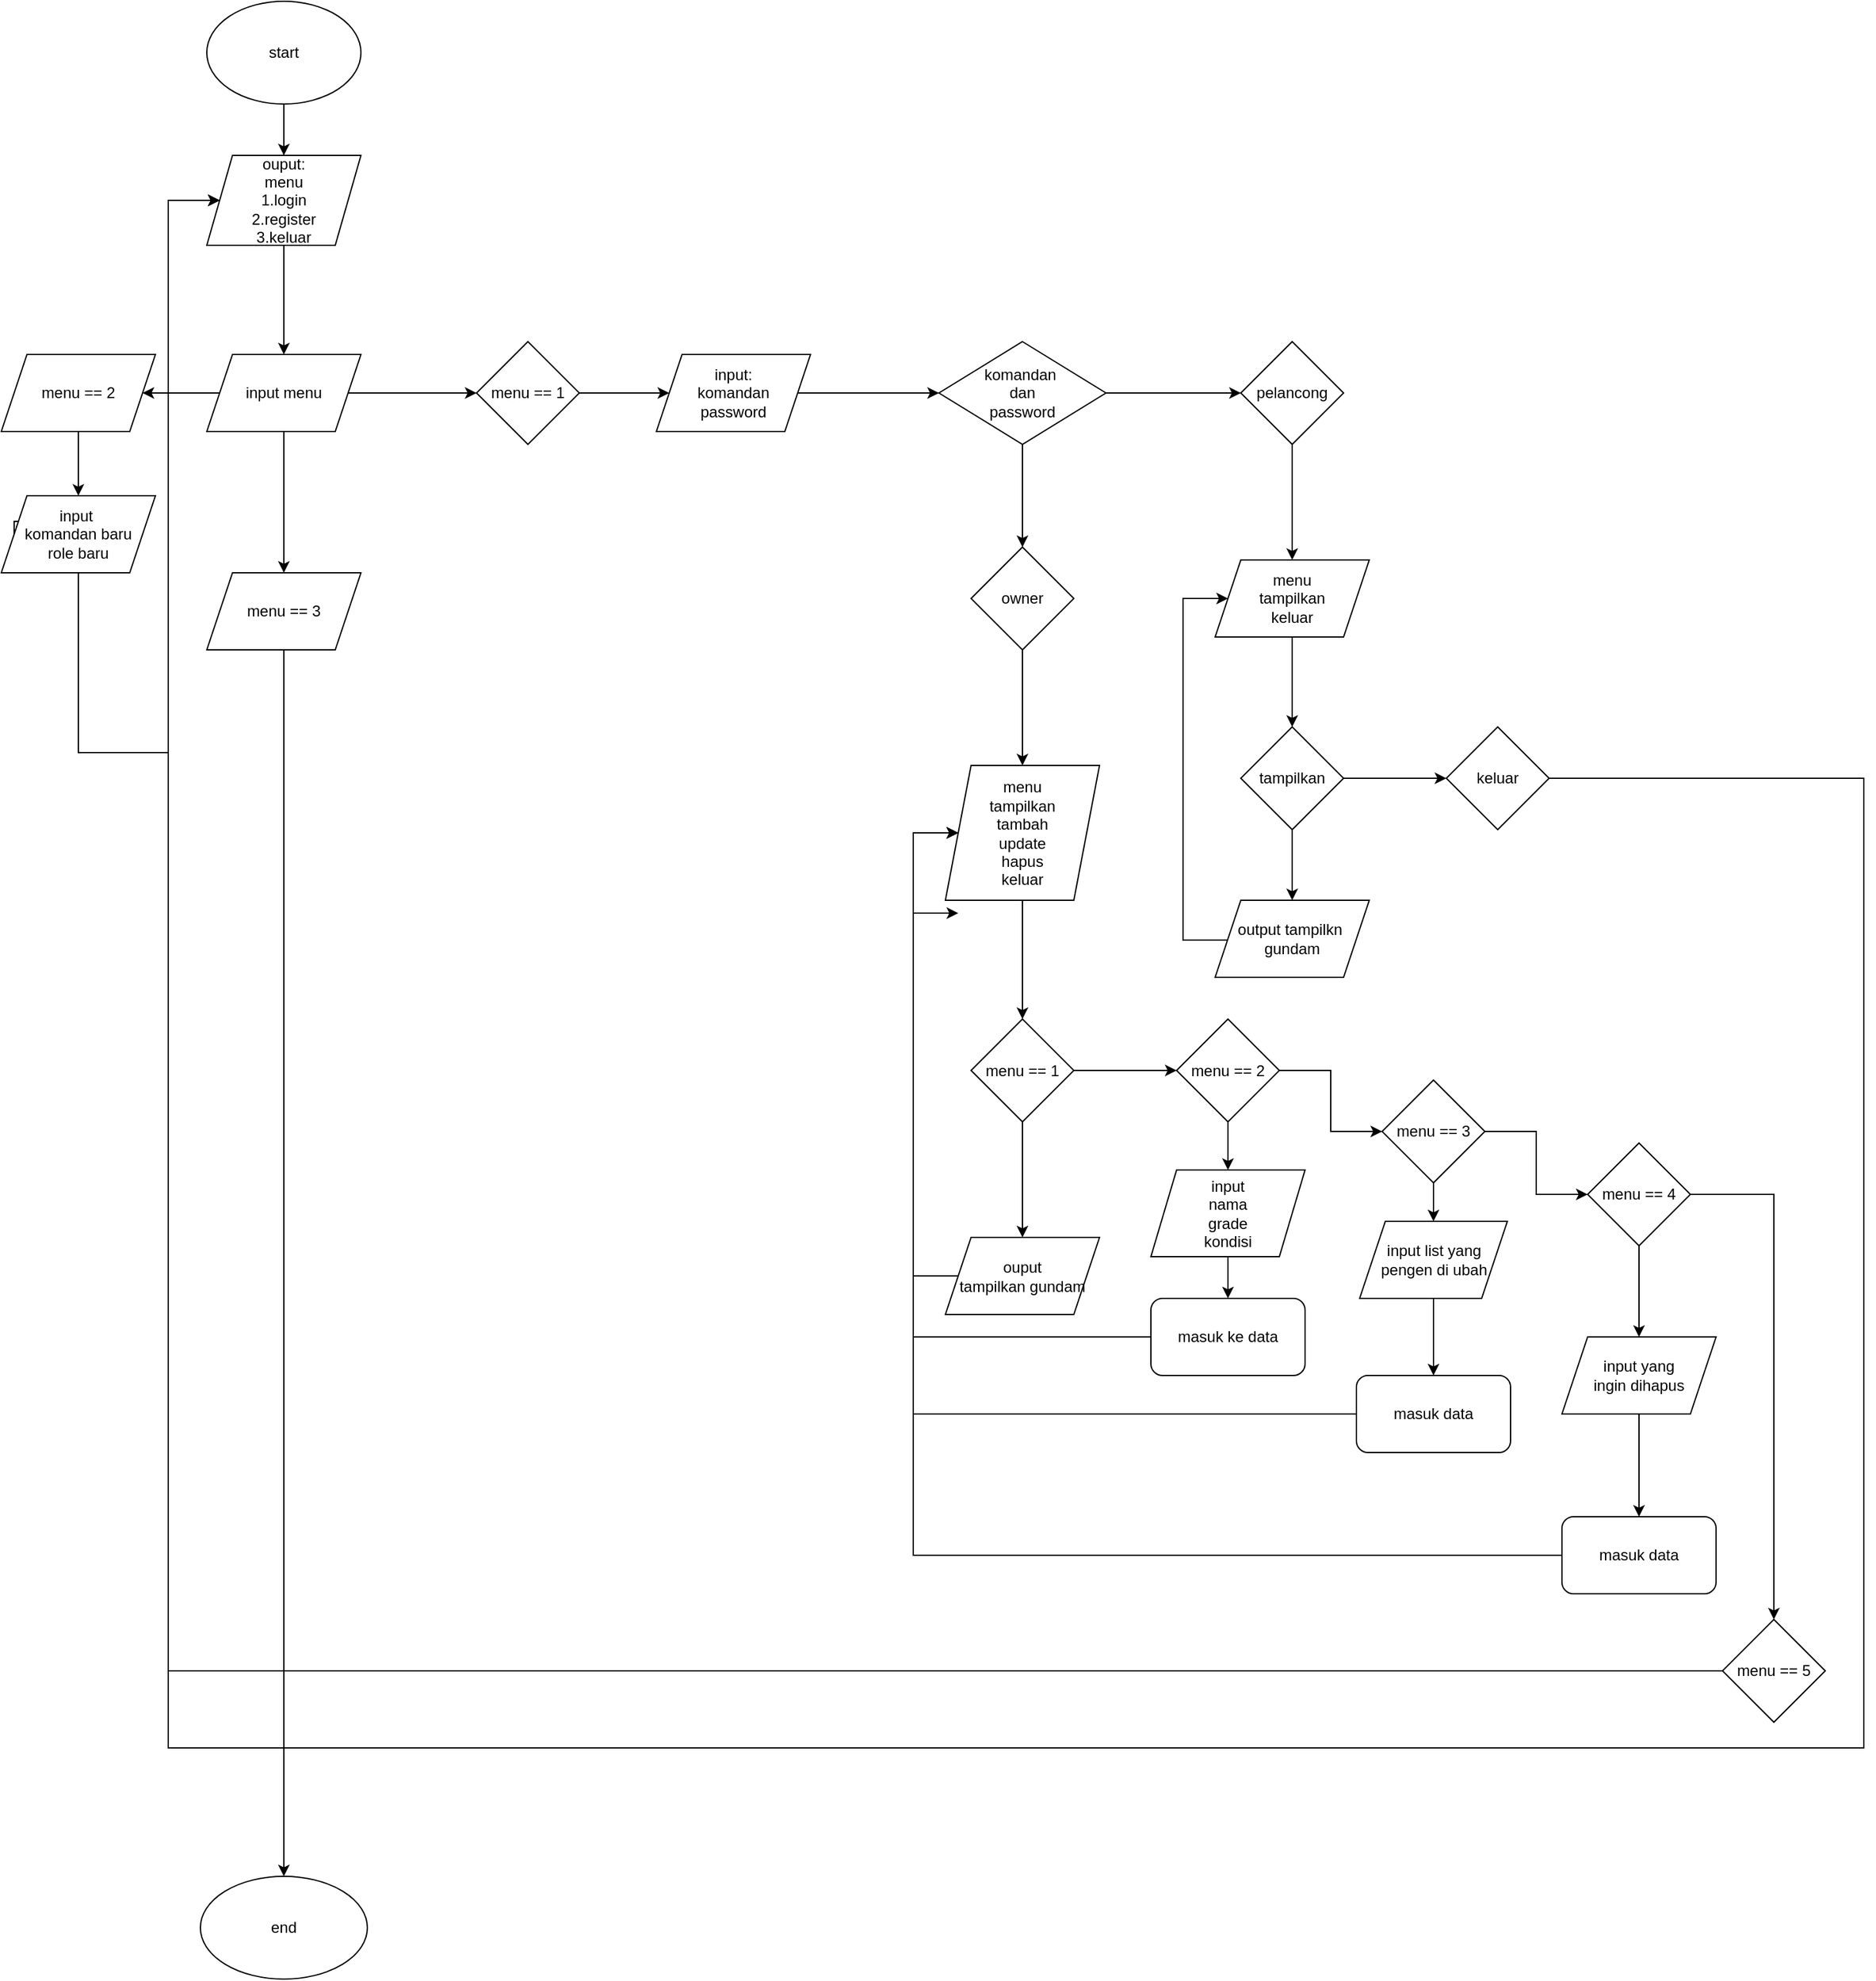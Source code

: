<mxfile version="24.7.17">
  <diagram name="Halaman-1" id="py47yb5K1ctV8LFWKMoF">
    <mxGraphModel dx="1985" dy="1469" grid="1" gridSize="10" guides="1" tooltips="1" connect="1" arrows="1" fold="1" page="1" pageScale="1" pageWidth="827" pageHeight="1169" math="0" shadow="0">
      <root>
        <mxCell id="0" />
        <mxCell id="1" parent="0" />
        <mxCell id="3T062UkMHyw783gKNGaz-1" value="start" style="ellipse;whiteSpace=wrap;html=1;" parent="1" vertex="1">
          <mxGeometry x="80" y="200" width="120" height="80" as="geometry" />
        </mxCell>
        <mxCell id="3T062UkMHyw783gKNGaz-2" value="" style="endArrow=classic;html=1;rounded=0;" parent="1" edge="1">
          <mxGeometry width="50" height="50" relative="1" as="geometry">
            <mxPoint x="140" y="320" as="sourcePoint" />
            <mxPoint x="140" y="320" as="targetPoint" />
            <Array as="points">
              <mxPoint x="140" y="280" />
            </Array>
          </mxGeometry>
        </mxCell>
        <mxCell id="3T062UkMHyw783gKNGaz-10" value="" style="edgeStyle=orthogonalEdgeStyle;rounded=0;orthogonalLoop=1;jettySize=auto;html=1;" parent="1" source="3T062UkMHyw783gKNGaz-3" target="3T062UkMHyw783gKNGaz-9" edge="1">
          <mxGeometry relative="1" as="geometry" />
        </mxCell>
        <mxCell id="3T062UkMHyw783gKNGaz-3" value="ouput:&lt;div&gt;menu&lt;/div&gt;&lt;div&gt;1.login&lt;/div&gt;&lt;div&gt;2.register&lt;/div&gt;&lt;div&gt;3.keluar&lt;/div&gt;" style="shape=parallelogram;perimeter=parallelogramPerimeter;whiteSpace=wrap;html=1;fixedSize=1;" parent="1" vertex="1">
          <mxGeometry x="80" y="320" width="120" height="70" as="geometry" />
        </mxCell>
        <mxCell id="3T062UkMHyw783gKNGaz-12" value="" style="edgeStyle=orthogonalEdgeStyle;rounded=0;orthogonalLoop=1;jettySize=auto;html=1;" parent="1" source="3T062UkMHyw783gKNGaz-9" target="3T062UkMHyw783gKNGaz-11" edge="1">
          <mxGeometry relative="1" as="geometry" />
        </mxCell>
        <mxCell id="3T062UkMHyw783gKNGaz-14" value="" style="edgeStyle=orthogonalEdgeStyle;rounded=0;orthogonalLoop=1;jettySize=auto;html=1;" parent="1" source="3T062UkMHyw783gKNGaz-9" edge="1">
          <mxGeometry relative="1" as="geometry">
            <mxPoint x="290" y="505" as="targetPoint" />
          </mxGeometry>
        </mxCell>
        <mxCell id="3T062UkMHyw783gKNGaz-73" value="" style="edgeStyle=orthogonalEdgeStyle;rounded=0;orthogonalLoop=1;jettySize=auto;html=1;" parent="1" source="3T062UkMHyw783gKNGaz-9" target="3T062UkMHyw783gKNGaz-72" edge="1">
          <mxGeometry relative="1" as="geometry" />
        </mxCell>
        <mxCell id="3T062UkMHyw783gKNGaz-9" value="input menu" style="shape=parallelogram;perimeter=parallelogramPerimeter;whiteSpace=wrap;html=1;fixedSize=1;" parent="1" vertex="1">
          <mxGeometry x="80" y="475" width="120" height="60" as="geometry" />
        </mxCell>
        <mxCell id="3T062UkMHyw783gKNGaz-56" value="" style="edgeStyle=orthogonalEdgeStyle;rounded=0;orthogonalLoop=1;jettySize=auto;html=1;" parent="1" source="3T062UkMHyw783gKNGaz-11" target="3T062UkMHyw783gKNGaz-55" edge="1">
          <mxGeometry relative="1" as="geometry" />
        </mxCell>
        <mxCell id="3T062UkMHyw783gKNGaz-11" value="menu == 2" style="shape=parallelogram;perimeter=parallelogramPerimeter;whiteSpace=wrap;html=1;fixedSize=1;" parent="1" vertex="1">
          <mxGeometry x="-80" y="475" width="120" height="60" as="geometry" />
        </mxCell>
        <mxCell id="3T062UkMHyw783gKNGaz-18" value="" style="edgeStyle=orthogonalEdgeStyle;rounded=0;orthogonalLoop=1;jettySize=auto;html=1;" parent="1" source="3T062UkMHyw783gKNGaz-15" target="3T062UkMHyw783gKNGaz-17" edge="1">
          <mxGeometry relative="1" as="geometry" />
        </mxCell>
        <mxCell id="3T062UkMHyw783gKNGaz-15" value="menu == 1" style="rhombus;whiteSpace=wrap;html=1;" parent="1" vertex="1">
          <mxGeometry x="290" y="465" width="80" height="80" as="geometry" />
        </mxCell>
        <mxCell id="3T062UkMHyw783gKNGaz-20" value="" style="edgeStyle=orthogonalEdgeStyle;rounded=0;orthogonalLoop=1;jettySize=auto;html=1;" parent="1" source="3T062UkMHyw783gKNGaz-17" target="3T062UkMHyw783gKNGaz-19" edge="1">
          <mxGeometry relative="1" as="geometry" />
        </mxCell>
        <mxCell id="3T062UkMHyw783gKNGaz-17" value="input:&lt;div&gt;komandan&lt;/div&gt;&lt;div&gt;password&lt;/div&gt;" style="shape=parallelogram;perimeter=parallelogramPerimeter;whiteSpace=wrap;html=1;fixedSize=1;" parent="1" vertex="1">
          <mxGeometry x="430" y="475" width="120" height="60" as="geometry" />
        </mxCell>
        <mxCell id="3T062UkMHyw783gKNGaz-23" value="" style="edgeStyle=orthogonalEdgeStyle;rounded=0;orthogonalLoop=1;jettySize=auto;html=1;" parent="1" source="3T062UkMHyw783gKNGaz-19" target="3T062UkMHyw783gKNGaz-22" edge="1">
          <mxGeometry relative="1" as="geometry" />
        </mxCell>
        <mxCell id="3T062UkMHyw783gKNGaz-61" value="" style="edgeStyle=orthogonalEdgeStyle;rounded=0;orthogonalLoop=1;jettySize=auto;html=1;" parent="1" source="3T062UkMHyw783gKNGaz-19" target="3T062UkMHyw783gKNGaz-60" edge="1">
          <mxGeometry relative="1" as="geometry" />
        </mxCell>
        <mxCell id="3T062UkMHyw783gKNGaz-19" value="komandan&amp;nbsp;&lt;div&gt;dan&lt;/div&gt;&lt;div&gt;password&lt;/div&gt;" style="rhombus;whiteSpace=wrap;html=1;" parent="1" vertex="1">
          <mxGeometry x="650" y="465" width="130" height="80" as="geometry" />
        </mxCell>
        <mxCell id="3T062UkMHyw783gKNGaz-25" value="" style="edgeStyle=orthogonalEdgeStyle;rounded=0;orthogonalLoop=1;jettySize=auto;html=1;" parent="1" source="3T062UkMHyw783gKNGaz-22" target="3T062UkMHyw783gKNGaz-24" edge="1">
          <mxGeometry relative="1" as="geometry" />
        </mxCell>
        <mxCell id="3T062UkMHyw783gKNGaz-22" value="owner" style="rhombus;whiteSpace=wrap;html=1;" parent="1" vertex="1">
          <mxGeometry x="675" y="625" width="80" height="80" as="geometry" />
        </mxCell>
        <mxCell id="3T062UkMHyw783gKNGaz-27" value="" style="edgeStyle=orthogonalEdgeStyle;rounded=0;orthogonalLoop=1;jettySize=auto;html=1;" parent="1" source="3T062UkMHyw783gKNGaz-24" target="3T062UkMHyw783gKNGaz-26" edge="1">
          <mxGeometry relative="1" as="geometry" />
        </mxCell>
        <mxCell id="3T062UkMHyw783gKNGaz-24" value="menu&lt;div&gt;tampilkan&lt;/div&gt;&lt;div&gt;tambah&lt;/div&gt;&lt;div&gt;update&lt;/div&gt;&lt;div&gt;hapus&lt;/div&gt;&lt;div&gt;keluar&lt;/div&gt;" style="shape=parallelogram;perimeter=parallelogramPerimeter;whiteSpace=wrap;html=1;fixedSize=1;" parent="1" vertex="1">
          <mxGeometry x="655" y="795" width="120" height="105" as="geometry" />
        </mxCell>
        <mxCell id="3T062UkMHyw783gKNGaz-29" value="" style="edgeStyle=orthogonalEdgeStyle;rounded=0;orthogonalLoop=1;jettySize=auto;html=1;" parent="1" source="3T062UkMHyw783gKNGaz-26" target="3T062UkMHyw783gKNGaz-28" edge="1">
          <mxGeometry relative="1" as="geometry" />
        </mxCell>
        <mxCell id="3T062UkMHyw783gKNGaz-33" value="" style="edgeStyle=orthogonalEdgeStyle;rounded=0;orthogonalLoop=1;jettySize=auto;html=1;" parent="1" source="3T062UkMHyw783gKNGaz-26" target="3T062UkMHyw783gKNGaz-32" edge="1">
          <mxGeometry relative="1" as="geometry" />
        </mxCell>
        <mxCell id="3T062UkMHyw783gKNGaz-26" value="menu == 1" style="rhombus;whiteSpace=wrap;html=1;" parent="1" vertex="1">
          <mxGeometry x="675" y="992.5" width="80" height="80" as="geometry" />
        </mxCell>
        <mxCell id="3T062UkMHyw783gKNGaz-31" style="edgeStyle=orthogonalEdgeStyle;rounded=0;orthogonalLoop=1;jettySize=auto;html=1;exitX=0;exitY=0.5;exitDx=0;exitDy=0;entryX=0;entryY=0.5;entryDx=0;entryDy=0;" parent="1" source="3T062UkMHyw783gKNGaz-28" target="3T062UkMHyw783gKNGaz-24" edge="1">
          <mxGeometry relative="1" as="geometry">
            <Array as="points">
              <mxPoint x="630" y="1193" />
              <mxPoint x="630" y="848" />
            </Array>
          </mxGeometry>
        </mxCell>
        <mxCell id="3T062UkMHyw783gKNGaz-28" value="ouput&lt;div&gt;tampilkan gundam&lt;/div&gt;" style="shape=parallelogram;perimeter=parallelogramPerimeter;whiteSpace=wrap;html=1;fixedSize=1;" parent="1" vertex="1">
          <mxGeometry x="655" y="1162.5" width="120" height="60" as="geometry" />
        </mxCell>
        <mxCell id="3T062UkMHyw783gKNGaz-35" value="" style="edgeStyle=orthogonalEdgeStyle;rounded=0;orthogonalLoop=1;jettySize=auto;html=1;" parent="1" source="3T062UkMHyw783gKNGaz-32" target="3T062UkMHyw783gKNGaz-34" edge="1">
          <mxGeometry relative="1" as="geometry" />
        </mxCell>
        <mxCell id="3T062UkMHyw783gKNGaz-40" value="" style="edgeStyle=orthogonalEdgeStyle;rounded=0;orthogonalLoop=1;jettySize=auto;html=1;" parent="1" source="3T062UkMHyw783gKNGaz-32" target="3T062UkMHyw783gKNGaz-39" edge="1">
          <mxGeometry relative="1" as="geometry" />
        </mxCell>
        <mxCell id="3T062UkMHyw783gKNGaz-32" value="menu == 2" style="rhombus;whiteSpace=wrap;html=1;" parent="1" vertex="1">
          <mxGeometry x="835" y="992.5" width="80" height="80" as="geometry" />
        </mxCell>
        <mxCell id="3T062UkMHyw783gKNGaz-37" value="" style="edgeStyle=orthogonalEdgeStyle;rounded=0;orthogonalLoop=1;jettySize=auto;html=1;" parent="1" source="3T062UkMHyw783gKNGaz-34" target="3T062UkMHyw783gKNGaz-36" edge="1">
          <mxGeometry relative="1" as="geometry" />
        </mxCell>
        <mxCell id="3T062UkMHyw783gKNGaz-34" value="input&lt;div&gt;nama&lt;/div&gt;&lt;div&gt;grade&lt;/div&gt;&lt;div&gt;kondisi&lt;/div&gt;" style="shape=parallelogram;perimeter=parallelogramPerimeter;whiteSpace=wrap;html=1;fixedSize=1;" parent="1" vertex="1">
          <mxGeometry x="815" y="1110" width="120" height="67.5" as="geometry" />
        </mxCell>
        <mxCell id="3T062UkMHyw783gKNGaz-38" style="edgeStyle=orthogonalEdgeStyle;rounded=0;orthogonalLoop=1;jettySize=auto;html=1;exitX=0;exitY=0.5;exitDx=0;exitDy=0;entryX=0;entryY=0.5;entryDx=0;entryDy=0;" parent="1" source="3T062UkMHyw783gKNGaz-36" target="3T062UkMHyw783gKNGaz-24" edge="1">
          <mxGeometry relative="1" as="geometry">
            <Array as="points">
              <mxPoint x="630" y="1240" />
              <mxPoint x="630" y="848" />
            </Array>
          </mxGeometry>
        </mxCell>
        <mxCell id="3T062UkMHyw783gKNGaz-36" value="masuk ke data" style="rounded=1;whiteSpace=wrap;html=1;" parent="1" vertex="1">
          <mxGeometry x="815" y="1210" width="120" height="60" as="geometry" />
        </mxCell>
        <mxCell id="3T062UkMHyw783gKNGaz-42" value="" style="edgeStyle=orthogonalEdgeStyle;rounded=0;orthogonalLoop=1;jettySize=auto;html=1;" parent="1" source="3T062UkMHyw783gKNGaz-39" target="3T062UkMHyw783gKNGaz-41" edge="1">
          <mxGeometry relative="1" as="geometry" />
        </mxCell>
        <mxCell id="3T062UkMHyw783gKNGaz-47" value="" style="edgeStyle=orthogonalEdgeStyle;rounded=0;orthogonalLoop=1;jettySize=auto;html=1;" parent="1" source="3T062UkMHyw783gKNGaz-39" target="3T062UkMHyw783gKNGaz-46" edge="1">
          <mxGeometry relative="1" as="geometry" />
        </mxCell>
        <mxCell id="3T062UkMHyw783gKNGaz-39" value="menu == 3" style="rhombus;whiteSpace=wrap;html=1;" parent="1" vertex="1">
          <mxGeometry x="995" y="1040" width="80" height="80" as="geometry" />
        </mxCell>
        <mxCell id="3T062UkMHyw783gKNGaz-44" value="" style="edgeStyle=orthogonalEdgeStyle;rounded=0;orthogonalLoop=1;jettySize=auto;html=1;" parent="1" source="3T062UkMHyw783gKNGaz-41" target="3T062UkMHyw783gKNGaz-43" edge="1">
          <mxGeometry relative="1" as="geometry" />
        </mxCell>
        <mxCell id="3T062UkMHyw783gKNGaz-41" value="input list yang pengen di ubah" style="shape=parallelogram;perimeter=parallelogramPerimeter;whiteSpace=wrap;html=1;fixedSize=1;" parent="1" vertex="1">
          <mxGeometry x="977.5" y="1150" width="115" height="60" as="geometry" />
        </mxCell>
        <mxCell id="3T062UkMHyw783gKNGaz-45" style="edgeStyle=orthogonalEdgeStyle;rounded=0;orthogonalLoop=1;jettySize=auto;html=1;entryX=0;entryY=0.5;entryDx=0;entryDy=0;exitX=0;exitY=0.5;exitDx=0;exitDy=0;" parent="1" source="3T062UkMHyw783gKNGaz-43" edge="1">
          <mxGeometry relative="1" as="geometry">
            <mxPoint x="970" y="1370" as="sourcePoint" />
            <mxPoint x="665" y="910" as="targetPoint" />
            <Array as="points">
              <mxPoint x="630" y="1300" />
              <mxPoint x="630" y="910" />
            </Array>
          </mxGeometry>
        </mxCell>
        <mxCell id="3T062UkMHyw783gKNGaz-43" value="masuk data" style="rounded=1;whiteSpace=wrap;html=1;" parent="1" vertex="1">
          <mxGeometry x="975" y="1270" width="120" height="60" as="geometry" />
        </mxCell>
        <mxCell id="3T062UkMHyw783gKNGaz-49" value="" style="edgeStyle=orthogonalEdgeStyle;rounded=0;orthogonalLoop=1;jettySize=auto;html=1;" parent="1" source="3T062UkMHyw783gKNGaz-46" target="3T062UkMHyw783gKNGaz-48" edge="1">
          <mxGeometry relative="1" as="geometry" />
        </mxCell>
        <mxCell id="3T062UkMHyw783gKNGaz-54" value="" style="edgeStyle=orthogonalEdgeStyle;rounded=0;orthogonalLoop=1;jettySize=auto;html=1;" parent="1" source="3T062UkMHyw783gKNGaz-46" target="3T062UkMHyw783gKNGaz-53" edge="1">
          <mxGeometry relative="1" as="geometry" />
        </mxCell>
        <mxCell id="3T062UkMHyw783gKNGaz-46" value="menu == 4" style="rhombus;whiteSpace=wrap;html=1;" parent="1" vertex="1">
          <mxGeometry x="1155" y="1089" width="80" height="80" as="geometry" />
        </mxCell>
        <mxCell id="3T062UkMHyw783gKNGaz-51" value="" style="edgeStyle=orthogonalEdgeStyle;rounded=0;orthogonalLoop=1;jettySize=auto;html=1;" parent="1" source="3T062UkMHyw783gKNGaz-48" target="3T062UkMHyw783gKNGaz-50" edge="1">
          <mxGeometry relative="1" as="geometry" />
        </mxCell>
        <mxCell id="3T062UkMHyw783gKNGaz-48" value="input yang&lt;div&gt;ingin dihapus&lt;/div&gt;" style="shape=parallelogram;perimeter=parallelogramPerimeter;whiteSpace=wrap;html=1;fixedSize=1;" parent="1" vertex="1">
          <mxGeometry x="1135" y="1240" width="120" height="60" as="geometry" />
        </mxCell>
        <mxCell id="3T062UkMHyw783gKNGaz-52" style="edgeStyle=orthogonalEdgeStyle;rounded=0;orthogonalLoop=1;jettySize=auto;html=1;exitX=0;exitY=0.5;exitDx=0;exitDy=0;entryX=0;entryY=0.5;entryDx=0;entryDy=0;" parent="1" source="3T062UkMHyw783gKNGaz-50" target="3T062UkMHyw783gKNGaz-24" edge="1">
          <mxGeometry relative="1" as="geometry">
            <Array as="points">
              <mxPoint x="630" y="1410" />
              <mxPoint x="630" y="848" />
            </Array>
          </mxGeometry>
        </mxCell>
        <mxCell id="3T062UkMHyw783gKNGaz-50" value="masuk data" style="rounded=1;whiteSpace=wrap;html=1;" parent="1" vertex="1">
          <mxGeometry x="1135" y="1380" width="120" height="60" as="geometry" />
        </mxCell>
        <mxCell id="3T062UkMHyw783gKNGaz-59" value="" style="edgeStyle=orthogonalEdgeStyle;rounded=0;orthogonalLoop=1;jettySize=auto;html=1;entryX=0;entryY=0.5;entryDx=0;entryDy=0;" parent="1" source="3T062UkMHyw783gKNGaz-53" target="3T062UkMHyw783gKNGaz-3" edge="1">
          <mxGeometry relative="1" as="geometry">
            <mxPoint x="1355.0" y="1259" as="targetPoint" />
            <Array as="points">
              <mxPoint x="50" y="1500" />
              <mxPoint x="50" y="355" />
            </Array>
          </mxGeometry>
        </mxCell>
        <mxCell id="3T062UkMHyw783gKNGaz-53" value="menu == 5" style="rhombus;whiteSpace=wrap;html=1;" parent="1" vertex="1">
          <mxGeometry x="1260" y="1460" width="80" height="80" as="geometry" />
        </mxCell>
        <mxCell id="3T062UkMHyw783gKNGaz-57" style="edgeStyle=orthogonalEdgeStyle;rounded=0;orthogonalLoop=1;jettySize=auto;html=1;exitX=0;exitY=0.5;exitDx=0;exitDy=0;entryX=0;entryY=0.5;entryDx=0;entryDy=0;" parent="1" source="3T062UkMHyw783gKNGaz-55" target="3T062UkMHyw783gKNGaz-3" edge="1">
          <mxGeometry relative="1" as="geometry">
            <Array as="points">
              <mxPoint x="-70" y="605" />
              <mxPoint x="-20" y="605" />
              <mxPoint x="-20" y="785" />
              <mxPoint x="50" y="785" />
              <mxPoint x="50" y="355" />
            </Array>
          </mxGeometry>
        </mxCell>
        <mxCell id="3T062UkMHyw783gKNGaz-55" value="input&amp;nbsp;&lt;div&gt;komandan baru&lt;/div&gt;&lt;div&gt;role baru&lt;/div&gt;" style="shape=parallelogram;perimeter=parallelogramPerimeter;whiteSpace=wrap;html=1;fixedSize=1;" parent="1" vertex="1">
          <mxGeometry x="-80" y="585" width="120" height="60" as="geometry" />
        </mxCell>
        <mxCell id="3T062UkMHyw783gKNGaz-63" value="" style="edgeStyle=orthogonalEdgeStyle;rounded=0;orthogonalLoop=1;jettySize=auto;html=1;" parent="1" source="3T062UkMHyw783gKNGaz-60" target="3T062UkMHyw783gKNGaz-62" edge="1">
          <mxGeometry relative="1" as="geometry" />
        </mxCell>
        <mxCell id="3T062UkMHyw783gKNGaz-60" value="pelancong" style="rhombus;whiteSpace=wrap;html=1;" parent="1" vertex="1">
          <mxGeometry x="885" y="465" width="80" height="80" as="geometry" />
        </mxCell>
        <mxCell id="3T062UkMHyw783gKNGaz-65" value="" style="edgeStyle=orthogonalEdgeStyle;rounded=0;orthogonalLoop=1;jettySize=auto;html=1;" parent="1" source="3T062UkMHyw783gKNGaz-62" target="3T062UkMHyw783gKNGaz-64" edge="1">
          <mxGeometry relative="1" as="geometry" />
        </mxCell>
        <mxCell id="3T062UkMHyw783gKNGaz-62" value="menu&lt;div&gt;tampilkan&lt;/div&gt;&lt;div&gt;keluar&lt;/div&gt;" style="shape=parallelogram;perimeter=parallelogramPerimeter;whiteSpace=wrap;html=1;fixedSize=1;" parent="1" vertex="1">
          <mxGeometry x="865" y="635" width="120" height="60" as="geometry" />
        </mxCell>
        <mxCell id="3T062UkMHyw783gKNGaz-67" value="" style="edgeStyle=orthogonalEdgeStyle;rounded=0;orthogonalLoop=1;jettySize=auto;html=1;" parent="1" source="3T062UkMHyw783gKNGaz-64" target="3T062UkMHyw783gKNGaz-66" edge="1">
          <mxGeometry relative="1" as="geometry" />
        </mxCell>
        <mxCell id="3T062UkMHyw783gKNGaz-70" value="" style="edgeStyle=orthogonalEdgeStyle;rounded=0;orthogonalLoop=1;jettySize=auto;html=1;" parent="1" source="3T062UkMHyw783gKNGaz-64" target="3T062UkMHyw783gKNGaz-69" edge="1">
          <mxGeometry relative="1" as="geometry" />
        </mxCell>
        <mxCell id="3T062UkMHyw783gKNGaz-64" value="tampilkan" style="rhombus;whiteSpace=wrap;html=1;" parent="1" vertex="1">
          <mxGeometry x="885" y="765" width="80" height="80" as="geometry" />
        </mxCell>
        <mxCell id="3T062UkMHyw783gKNGaz-68" style="edgeStyle=orthogonalEdgeStyle;rounded=0;orthogonalLoop=1;jettySize=auto;html=1;exitX=0;exitY=0.5;exitDx=0;exitDy=0;entryX=0;entryY=0.5;entryDx=0;entryDy=0;" parent="1" source="3T062UkMHyw783gKNGaz-66" target="3T062UkMHyw783gKNGaz-62" edge="1">
          <mxGeometry relative="1" as="geometry">
            <Array as="points">
              <mxPoint x="840" y="931" />
              <mxPoint x="840" y="665" />
            </Array>
          </mxGeometry>
        </mxCell>
        <mxCell id="3T062UkMHyw783gKNGaz-66" value="output tampilkn&amp;nbsp;&lt;div&gt;gundam&lt;/div&gt;" style="shape=parallelogram;perimeter=parallelogramPerimeter;whiteSpace=wrap;html=1;fixedSize=1;" parent="1" vertex="1">
          <mxGeometry x="865" y="900" width="120" height="60" as="geometry" />
        </mxCell>
        <mxCell id="3T062UkMHyw783gKNGaz-71" style="edgeStyle=orthogonalEdgeStyle;rounded=0;orthogonalLoop=1;jettySize=auto;html=1;exitX=1;exitY=0.5;exitDx=0;exitDy=0;entryX=0;entryY=0.5;entryDx=0;entryDy=0;" parent="1" source="3T062UkMHyw783gKNGaz-69" target="3T062UkMHyw783gKNGaz-3" edge="1">
          <mxGeometry relative="1" as="geometry">
            <mxPoint x="1390.0" y="1551.231" as="targetPoint" />
            <Array as="points">
              <mxPoint x="1370" y="805" />
              <mxPoint x="1370" y="1560" />
              <mxPoint x="50" y="1560" />
              <mxPoint x="50" y="355" />
            </Array>
          </mxGeometry>
        </mxCell>
        <mxCell id="3T062UkMHyw783gKNGaz-69" value="keluar" style="rhombus;whiteSpace=wrap;html=1;" parent="1" vertex="1">
          <mxGeometry x="1045" y="765" width="80" height="80" as="geometry" />
        </mxCell>
        <mxCell id="3T062UkMHyw783gKNGaz-75" value="" style="edgeStyle=orthogonalEdgeStyle;rounded=0;orthogonalLoop=1;jettySize=auto;html=1;" parent="1" source="3T062UkMHyw783gKNGaz-72" target="3T062UkMHyw783gKNGaz-74" edge="1">
          <mxGeometry relative="1" as="geometry" />
        </mxCell>
        <mxCell id="3T062UkMHyw783gKNGaz-72" value="menu == 3" style="shape=parallelogram;perimeter=parallelogramPerimeter;whiteSpace=wrap;html=1;fixedSize=1;" parent="1" vertex="1">
          <mxGeometry x="80" y="645" width="120" height="60" as="geometry" />
        </mxCell>
        <mxCell id="3T062UkMHyw783gKNGaz-74" value="end" style="ellipse;whiteSpace=wrap;html=1;" parent="1" vertex="1">
          <mxGeometry x="75" y="1660" width="130" height="80" as="geometry" />
        </mxCell>
      </root>
    </mxGraphModel>
  </diagram>
</mxfile>
